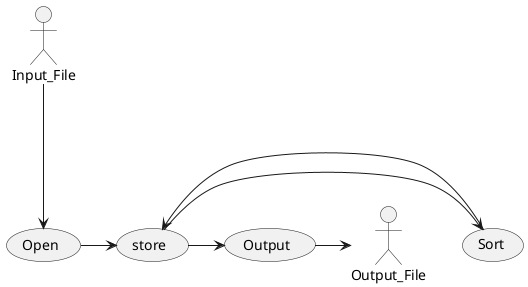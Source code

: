 @startuml
'https://plantuml.com/use-case-diagram

:Input_File: as File




File ---> (Open)

(Open) -> (store)
(store) -> (Sort)

(store) -> (Output)


(Sort)->(store)

(Output) -> :Output_File:

@enduml